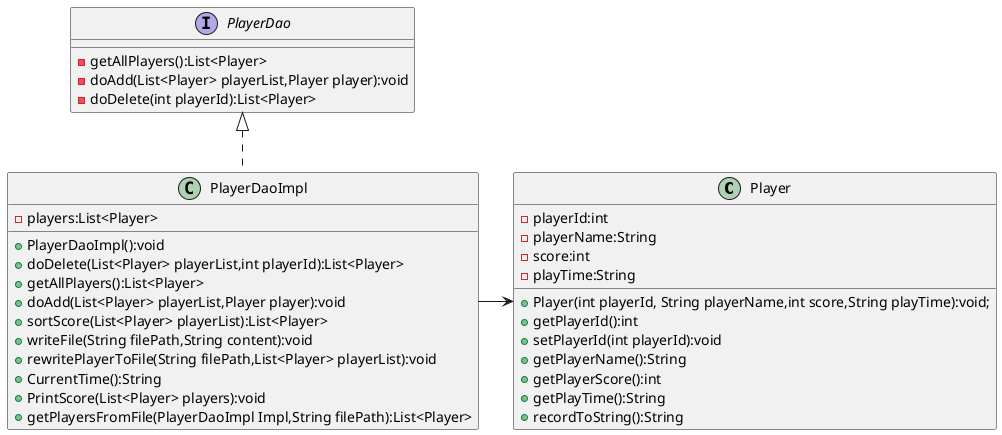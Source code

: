 @startuml
'https://plantuml.com/class-diagram

class Player{
    - playerId:int
    - playerName:String
    - score:int
    - playTime:String

    + Player(int playerId, String playerName,int score,String playTime):void;
    + getPlayerId():int
    + setPlayerId(int playerId):void
    + getPlayerName():String
    + getPlayerScore():int
    + getPlayTime():String
    + recordToString():String
}
interface PlayerDao{
    - getAllPlayers():List<Player>
    - doAdd(List<Player> playerList,Player player):void
    - doDelete(int playerId):List<Player>
}
class PlayerDaoImpl{
    - players:List<Player>
    + PlayerDaoImpl():void
    + doDelete(List<Player> playerList,int playerId):List<Player>
    + getAllPlayers():List<Player>
    + doAdd(List<Player> playerList,Player player):void
    + sortScore(List<Player> playerList):List<Player>
    + writeFile(String filePath,String content):void
    + rewritePlayerToFile(String filePath,List<Player> playerList):void
    + CurrentTime():String
    + PrintScore(List<Player> players):void
    + getPlayersFromFile(PlayerDaoImpl Impl,String filePath):List<Player>
}

PlayerDaoImpl .up.|>PlayerDao
PlayerDaoImpl -right-> Player
@enduml